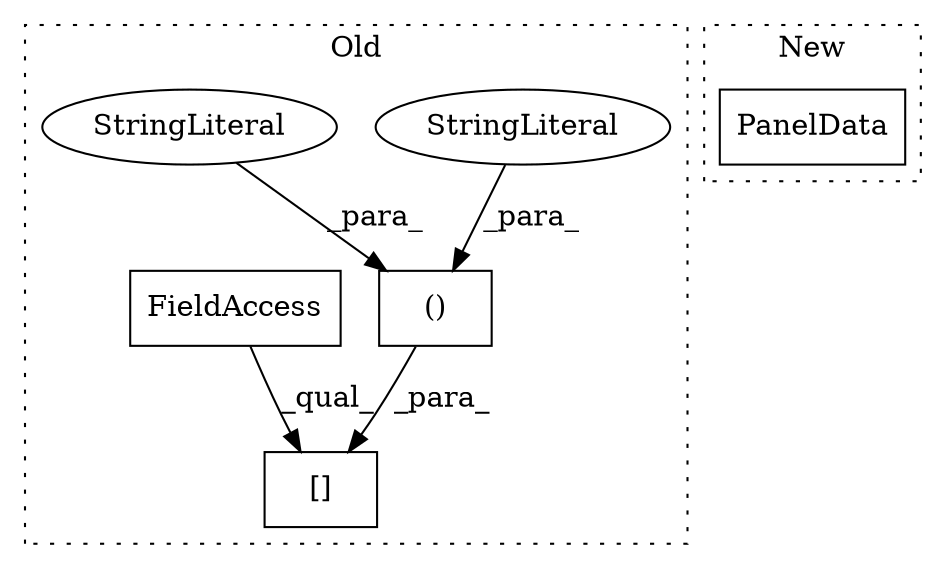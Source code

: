digraph G {
subgraph cluster0 {
1 [label="()" a="106" s="6746" l="45" shape="box"];
3 [label="[]" a="2" s="6728,6791" l="18,2" shape="box"];
4 [label="StringLiteral" a="45" s="6775" l="16" shape="ellipse"];
5 [label="StringLiteral" a="45" s="6746" l="16" shape="ellipse"];
6 [label="FieldAccess" a="22" s="6728" l="12" shape="box"];
label = "Old";
style="dotted";
}
subgraph cluster1 {
2 [label="PanelData" a="32" s="6712,6738" l="10,1" shape="box"];
label = "New";
style="dotted";
}
1 -> 3 [label="_para_"];
4 -> 1 [label="_para_"];
5 -> 1 [label="_para_"];
6 -> 3 [label="_qual_"];
}